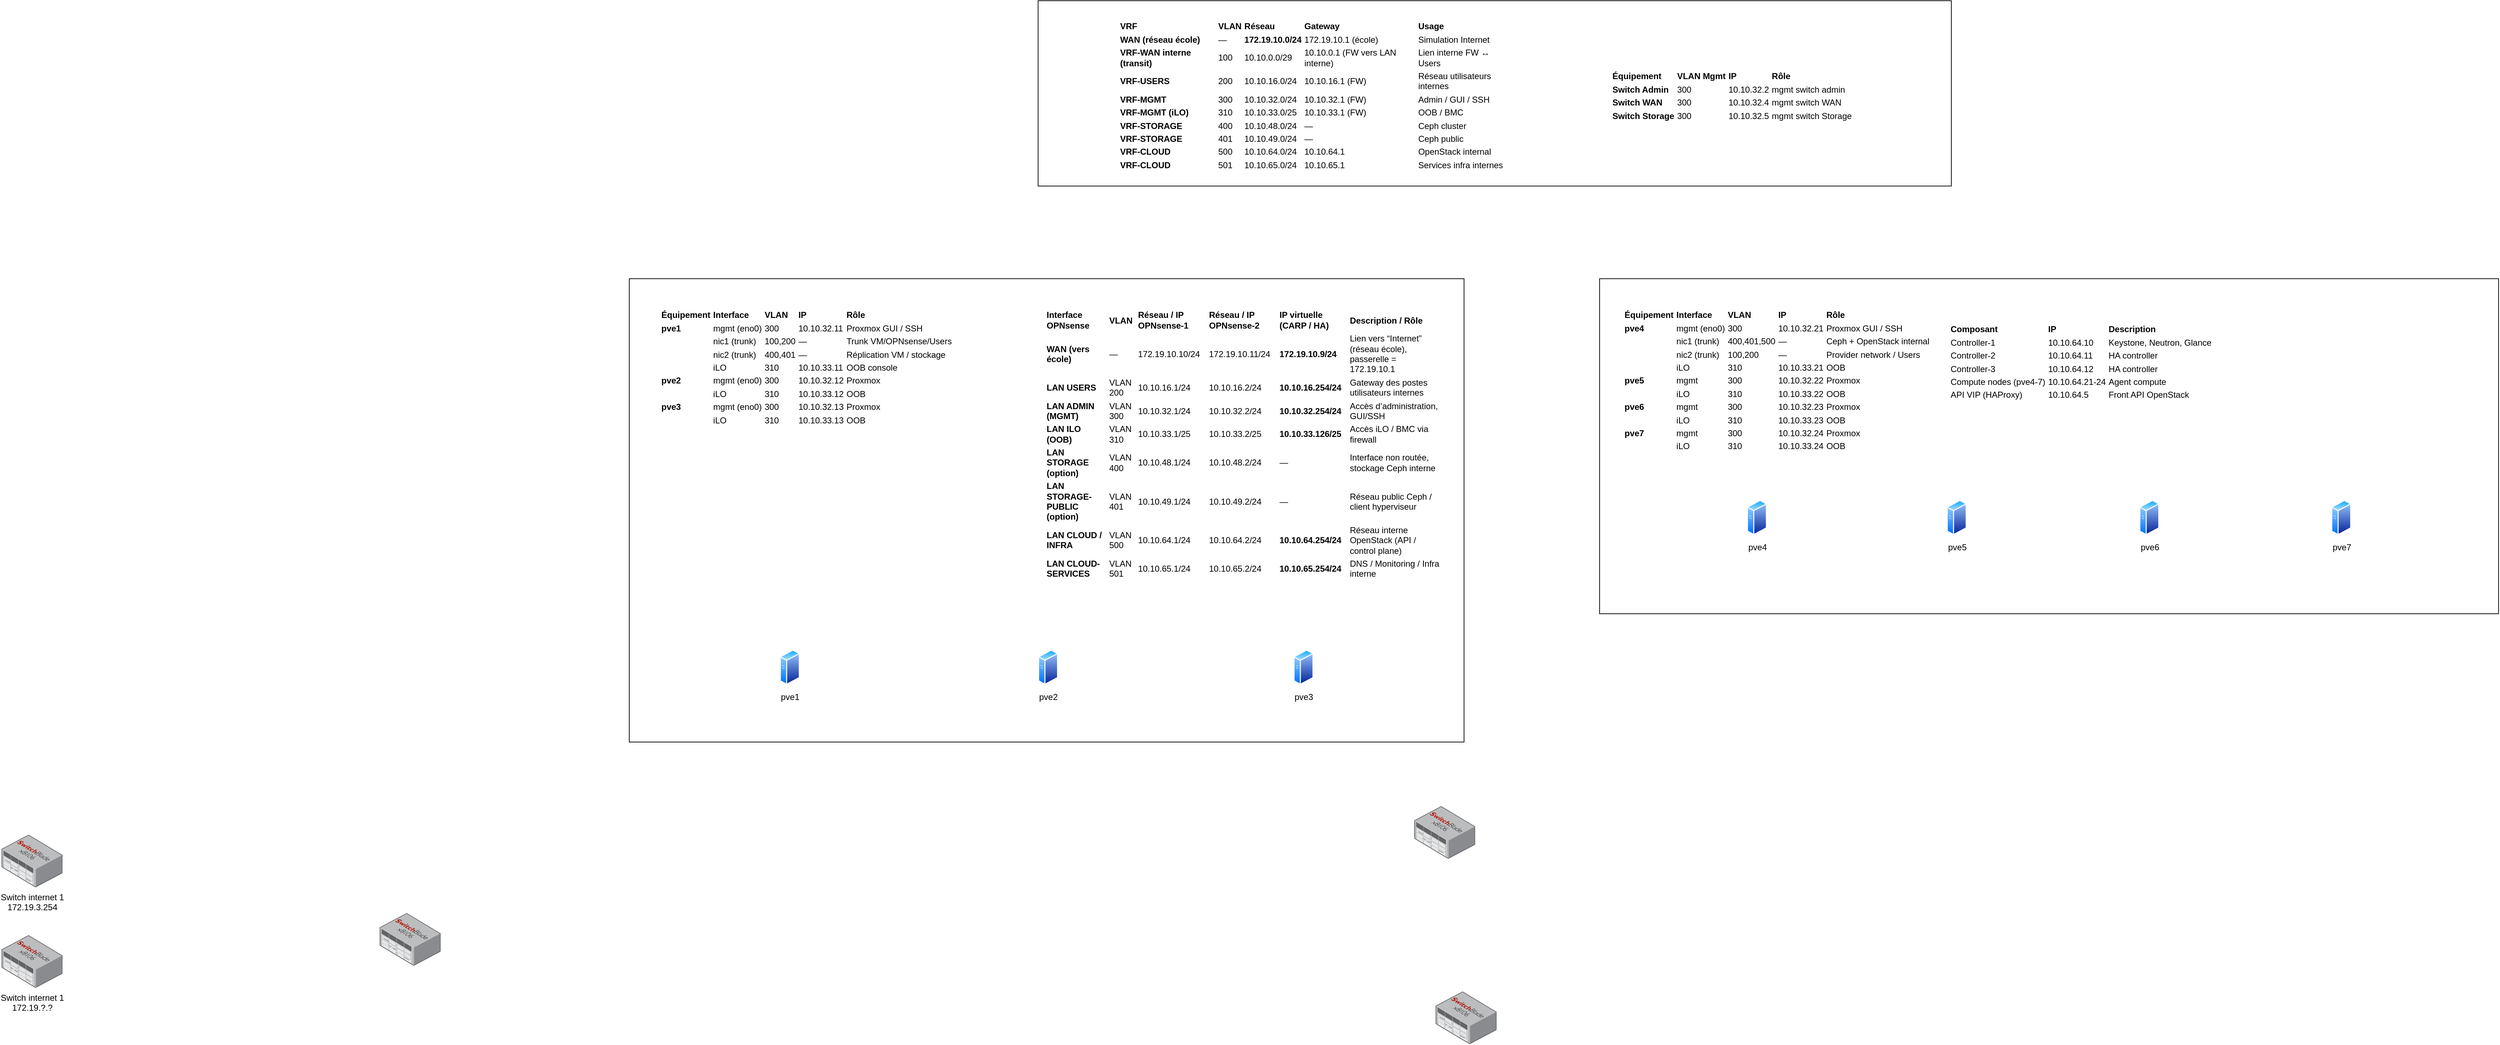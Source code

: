 <mxfile version="28.2.8">
  <diagram name="Page-1" id="qw3HEzxv-JdLIg8q5i_I">
    <mxGraphModel dx="3804" dy="2772" grid="1" gridSize="10" guides="1" tooltips="1" connect="1" arrows="1" fold="1" page="1" pageScale="1" pageWidth="827" pageHeight="1169" math="0" shadow="0">
      <root>
        <mxCell id="0" />
        <mxCell id="1" parent="0" />
        <mxCell id="X6GxW74mEFsJ6_o9GuTO-40" value="" style="rounded=0;whiteSpace=wrap;html=1;" vertex="1" parent="1">
          <mxGeometry x="1183" y="-620" width="1280" height="260" as="geometry" />
        </mxCell>
        <mxCell id="X6GxW74mEFsJ6_o9GuTO-2" value="" style="rounded=0;whiteSpace=wrap;html=1;" vertex="1" parent="1">
          <mxGeometry x="610" y="-230" width="1170" height="650" as="geometry" />
        </mxCell>
        <mxCell id="gda7CDKdBggoays2mfxM-1" value="pve1" style="image;aspect=fixed;perimeter=ellipsePerimeter;html=1;align=center;shadow=0;dashed=0;spacingTop=3;image=img/lib/active_directory/generic_server.svg;" parent="1" vertex="1">
          <mxGeometry x="821" y="290" width="28.0" height="50" as="geometry" />
        </mxCell>
        <mxCell id="gda7CDKdBggoays2mfxM-2" value="pve2" style="image;aspect=fixed;perimeter=ellipsePerimeter;html=1;align=center;shadow=0;dashed=0;spacingTop=3;image=img/lib/active_directory/generic_server.svg;" parent="1" vertex="1">
          <mxGeometry x="1183" y="290" width="28.0" height="50" as="geometry" />
        </mxCell>
        <mxCell id="gda7CDKdBggoays2mfxM-3" value="pve3" style="image;aspect=fixed;perimeter=ellipsePerimeter;html=1;align=center;shadow=0;dashed=0;spacingTop=3;image=img/lib/active_directory/generic_server.svg;" parent="1" vertex="1">
          <mxGeometry x="1541" y="290" width="28.0" height="50" as="geometry" />
        </mxCell>
        <mxCell id="X6GxW74mEFsJ6_o9GuTO-24" value="&lt;br&gt;&lt;table&gt;&lt;thead&gt;&lt;tr&gt;&lt;th&gt;Équipement&lt;/th&gt;&lt;th&gt;Interface&lt;/th&gt;&lt;th&gt;VLAN&lt;/th&gt;&lt;th&gt;IP&lt;/th&gt;&lt;th&gt;Rôle&lt;/th&gt;&lt;/tr&gt;&lt;/thead&gt;&lt;tbody&gt;&lt;tr&gt;&lt;td&gt;&lt;strong&gt;pve1&lt;/strong&gt;&lt;/td&gt;&lt;td&gt;mgmt (eno0)&lt;/td&gt;&lt;td&gt;300&lt;/td&gt;&lt;td&gt;10.10.32.11&lt;/td&gt;&lt;td&gt;Proxmox GUI / SSH&lt;/td&gt;&lt;/tr&gt;&lt;tr&gt;&lt;td&gt;&lt;/td&gt;&lt;td&gt;nic1 (trunk)&lt;/td&gt;&lt;td&gt;100,200&lt;/td&gt;&lt;td&gt;—&lt;/td&gt;&lt;td&gt;Trunk VM/OPNsense/Users&lt;/td&gt;&lt;/tr&gt;&lt;tr&gt;&lt;td&gt;&lt;/td&gt;&lt;td&gt;nic2 (trunk)&lt;/td&gt;&lt;td&gt;400,401&lt;/td&gt;&lt;td&gt;—&lt;/td&gt;&lt;td&gt;Réplication VM / stockage&lt;/td&gt;&lt;/tr&gt;&lt;tr&gt;&lt;td&gt;&lt;/td&gt;&lt;td&gt;iLO&lt;/td&gt;&lt;td&gt;310&lt;/td&gt;&lt;td&gt;10.10.33.11&lt;/td&gt;&lt;td&gt;OOB console&lt;/td&gt;&lt;/tr&gt;&lt;tr&gt;&lt;td&gt;&lt;strong&gt;pve2&lt;/strong&gt;&lt;/td&gt;&lt;td&gt;mgmt (eno0)&lt;/td&gt;&lt;td&gt;300&lt;/td&gt;&lt;td&gt;10.10.32.12&lt;/td&gt;&lt;td&gt;Proxmox&lt;/td&gt;&lt;/tr&gt;&lt;tr&gt;&lt;td&gt;&lt;/td&gt;&lt;td&gt;iLO&lt;/td&gt;&lt;td&gt;310&lt;/td&gt;&lt;td&gt;10.10.33.12&lt;/td&gt;&lt;td&gt;OOB&lt;/td&gt;&lt;/tr&gt;&lt;tr&gt;&lt;td&gt;&lt;strong&gt;pve3&lt;/strong&gt;&lt;/td&gt;&lt;td&gt;mgmt (eno0)&lt;/td&gt;&lt;td&gt;300&lt;/td&gt;&lt;td&gt;10.10.32.13&lt;/td&gt;&lt;td&gt;Proxmox&lt;/td&gt;&lt;/tr&gt;&lt;tr&gt;&lt;td&gt;&lt;/td&gt;&lt;td&gt;iLO&lt;/td&gt;&lt;td&gt;310&lt;/td&gt;&lt;td&gt;10.10.33.13&lt;/td&gt;&lt;td&gt;OOB&amp;nbsp; &amp;nbsp;&amp;nbsp;&lt;br&gt;&lt;/td&gt;&lt;/tr&gt;&lt;/tbody&gt;&lt;/table&gt;" style="text;whiteSpace=wrap;html=1;" vertex="1" parent="1">
          <mxGeometry x="650" y="-210" width="430" height="190" as="geometry" />
        </mxCell>
        <mxCell id="X6GxW74mEFsJ6_o9GuTO-26" value="" style="rounded=0;whiteSpace=wrap;html=1;" vertex="1" parent="1">
          <mxGeometry x="1970" y="-230" width="1260" height="470" as="geometry" />
        </mxCell>
        <mxCell id="X6GxW74mEFsJ6_o9GuTO-27" value="pve4" style="image;aspect=fixed;perimeter=ellipsePerimeter;html=1;align=center;shadow=0;dashed=0;spacingTop=3;image=img/lib/active_directory/generic_server.svg;" vertex="1" parent="1">
          <mxGeometry x="2176.5" y="80" width="28.0" height="50" as="geometry" />
        </mxCell>
        <mxCell id="X6GxW74mEFsJ6_o9GuTO-28" value="pve5" style="image;aspect=fixed;perimeter=ellipsePerimeter;html=1;align=center;shadow=0;dashed=0;spacingTop=3;image=img/lib/active_directory/generic_server.svg;" vertex="1" parent="1">
          <mxGeometry x="2456.5" y="80" width="28.0" height="50" as="geometry" />
        </mxCell>
        <mxCell id="X6GxW74mEFsJ6_o9GuTO-29" value="pve6" style="image;aspect=fixed;perimeter=ellipsePerimeter;html=1;align=center;shadow=0;dashed=0;spacingTop=3;image=img/lib/active_directory/generic_server.svg;" vertex="1" parent="1">
          <mxGeometry x="2726.5" y="80" width="28.0" height="50" as="geometry" />
        </mxCell>
        <mxCell id="X6GxW74mEFsJ6_o9GuTO-34" value="pve7" style="image;aspect=fixed;perimeter=ellipsePerimeter;html=1;align=center;shadow=0;dashed=0;spacingTop=3;image=img/lib/active_directory/generic_server.svg;" vertex="1" parent="1">
          <mxGeometry x="2995.5" y="80" width="28.0" height="50" as="geometry" />
        </mxCell>
        <mxCell id="X6GxW74mEFsJ6_o9GuTO-37" value="&lt;br&gt;&lt;table&gt;&lt;thead&gt;&lt;tr&gt;&lt;th&gt;Équipement&lt;/th&gt;&lt;th&gt;Interface&lt;/th&gt;&lt;th&gt;VLAN&lt;/th&gt;&lt;th&gt;IP&lt;/th&gt;&lt;th&gt;Rôle&lt;/th&gt;&lt;/tr&gt;&lt;/thead&gt;&lt;tbody&gt;&lt;tr&gt;&lt;td&gt;&lt;strong&gt;pve4&lt;/strong&gt;&lt;/td&gt;&lt;td&gt;mgmt (eno0)&lt;/td&gt;&lt;td&gt;300&lt;/td&gt;&lt;td&gt;10.10.32.21&lt;/td&gt;&lt;td&gt;Proxmox GUI / SSH&lt;/td&gt;&lt;/tr&gt;&lt;tr&gt;&lt;td&gt;&lt;/td&gt;&lt;td&gt;nic1 (trunk)&lt;/td&gt;&lt;td&gt;400,401,500&lt;/td&gt;&lt;td&gt;—&lt;/td&gt;&lt;td&gt;Ceph + OpenStack internal&lt;/td&gt;&lt;/tr&gt;&lt;tr&gt;&lt;td&gt;&lt;/td&gt;&lt;td&gt;nic2 (trunk)&lt;/td&gt;&lt;td&gt;100,200&lt;/td&gt;&lt;td&gt;—&lt;/td&gt;&lt;td&gt;Provider network / Users&lt;/td&gt;&lt;/tr&gt;&lt;tr&gt;&lt;td&gt;&lt;/td&gt;&lt;td&gt;iLO&lt;/td&gt;&lt;td&gt;310&lt;/td&gt;&lt;td&gt;10.10.33.21&lt;/td&gt;&lt;td&gt;OOB&lt;/td&gt;&lt;/tr&gt;&lt;tr&gt;&lt;td&gt;&lt;strong&gt;pve5&lt;/strong&gt;&lt;/td&gt;&lt;td&gt;mgmt&lt;/td&gt;&lt;td&gt;300&lt;/td&gt;&lt;td&gt;10.10.32.22&lt;/td&gt;&lt;td&gt;Proxmox&lt;/td&gt;&lt;/tr&gt;&lt;tr&gt;&lt;td&gt;&lt;/td&gt;&lt;td&gt;iLO&lt;/td&gt;&lt;td&gt;310&lt;/td&gt;&lt;td&gt;10.10.33.22&lt;/td&gt;&lt;td&gt;OOB&lt;/td&gt;&lt;/tr&gt;&lt;tr&gt;&lt;td&gt;&lt;strong&gt;pve6&lt;/strong&gt;&lt;/td&gt;&lt;td&gt;mgmt&lt;/td&gt;&lt;td&gt;300&lt;/td&gt;&lt;td&gt;10.10.32.23&lt;/td&gt;&lt;td&gt;Proxmox&lt;/td&gt;&lt;/tr&gt;&lt;tr&gt;&lt;td&gt;&lt;/td&gt;&lt;td&gt;iLO&lt;/td&gt;&lt;td&gt;310&lt;/td&gt;&lt;td&gt;10.10.33.23&lt;/td&gt;&lt;td&gt;OOB&lt;/td&gt;&lt;/tr&gt;&lt;tr&gt;&lt;td&gt;&lt;strong&gt;pve7&lt;/strong&gt;&lt;/td&gt;&lt;td&gt;mgmt&lt;/td&gt;&lt;td&gt;300&lt;/td&gt;&lt;td&gt;10.10.32.24&lt;/td&gt;&lt;td&gt;Proxmox&lt;/td&gt;&lt;/tr&gt;&lt;tr&gt;&lt;td&gt;&lt;/td&gt;&lt;td&gt;iLO&lt;/td&gt;&lt;td&gt;310&lt;/td&gt;&lt;td&gt;10.10.33.24&lt;/td&gt;&lt;td&gt;OOB&lt;/td&gt;&lt;/tr&gt;&lt;/tbody&gt;&lt;/table&gt;" style="text;whiteSpace=wrap;html=1;" vertex="1" parent="1">
          <mxGeometry x="2000" y="-210" width="450" height="230" as="geometry" />
        </mxCell>
        <mxCell id="X6GxW74mEFsJ6_o9GuTO-38" value="&lt;br&gt;&lt;table&gt;&lt;thead&gt;&lt;tr&gt;&lt;th&gt;Composant&lt;/th&gt;&lt;th&gt;IP&lt;/th&gt;&lt;th&gt;Description&lt;/th&gt;&lt;/tr&gt;&lt;/thead&gt;&lt;tbody&gt;&lt;tr&gt;&lt;td&gt;Controller-1&lt;/td&gt;&lt;td&gt;10.10.64.10&lt;/td&gt;&lt;td&gt;Keystone, Neutron, Glance&lt;/td&gt;&lt;/tr&gt;&lt;tr&gt;&lt;td&gt;Controller-2&lt;/td&gt;&lt;td&gt;10.10.64.11&lt;/td&gt;&lt;td&gt;HA controller&lt;/td&gt;&lt;/tr&gt;&lt;tr&gt;&lt;td&gt;Controller-3&lt;/td&gt;&lt;td&gt;10.10.64.12&lt;/td&gt;&lt;td&gt;HA controller&lt;/td&gt;&lt;/tr&gt;&lt;tr&gt;&lt;td&gt;Compute nodes (pve4-7)&lt;/td&gt;&lt;td&gt;10.10.64.21-24&lt;/td&gt;&lt;td&gt;Agent compute&lt;/td&gt;&lt;/tr&gt;&lt;tr&gt;&lt;td&gt;API VIP (HAProxy)&lt;/td&gt;&lt;td&gt;10.10.64.5&lt;/td&gt;&lt;td&gt;Front API OpenStack&lt;/td&gt;&lt;/tr&gt;&lt;/tbody&gt;&lt;/table&gt;" style="text;whiteSpace=wrap;html=1;" vertex="1" parent="1">
          <mxGeometry x="2456.5" y="-190" width="390" height="140" as="geometry" />
        </mxCell>
        <mxCell id="X6GxW74mEFsJ6_o9GuTO-41" value="&lt;br&gt;&lt;table&gt;&lt;thead&gt;&lt;tr&gt;&lt;th&gt;Équipement&lt;/th&gt;&lt;th&gt;VLAN Mgmt&lt;/th&gt;&lt;th&gt;IP&lt;/th&gt;&lt;th&gt;Rôle&lt;/th&gt;&lt;/tr&gt;&lt;/thead&gt;&lt;tbody&gt;&lt;tr&gt;&lt;td&gt;&lt;strong&gt;Switch Admin&lt;/strong&gt;&lt;/td&gt;&lt;td&gt;300&lt;/td&gt;&lt;td&gt;10.10.32.2&lt;/td&gt;&lt;td&gt;mgmt switch admin&lt;/td&gt;&lt;/tr&gt;&lt;tr&gt;&lt;td&gt;&lt;strong&gt;Switch WAN&lt;/strong&gt;&lt;/td&gt;&lt;td&gt;300&lt;/td&gt;&lt;td&gt;10.10.32.4&lt;/td&gt;&lt;td&gt;mgmt switch WAN&lt;/td&gt;&lt;/tr&gt;&lt;tr&gt;&lt;td&gt;&lt;strong&gt;Switch Storage&lt;/strong&gt;&lt;/td&gt;&lt;td&gt;300&lt;/td&gt;&lt;td&gt;10.10.32.5&lt;/td&gt;&lt;td&gt;mgmt switch Storage&lt;/td&gt;&lt;/tr&gt;&lt;/tbody&gt;&lt;/table&gt;" style="text;whiteSpace=wrap;html=1;" vertex="1" parent="1">
          <mxGeometry x="1983" y="-545" width="370" height="110" as="geometry" />
        </mxCell>
        <mxCell id="X6GxW74mEFsJ6_o9GuTO-42" value="" style="image;points=[];aspect=fixed;html=1;align=center;shadow=0;dashed=0;image=img/lib/allied_telesis/switch/Modular_Switch_SBx8106.svg;" vertex="1" parent="1">
          <mxGeometry x="1740" y="770" width="85.8" height="73.8" as="geometry" />
        </mxCell>
        <mxCell id="X6GxW74mEFsJ6_o9GuTO-43" value="" style="image;points=[];aspect=fixed;html=1;align=center;shadow=0;dashed=0;image=img/lib/allied_telesis/switch/Modular_Switch_SBx8106.svg;" vertex="1" parent="1">
          <mxGeometry x="260" y="660" width="85.8" height="73.8" as="geometry" />
        </mxCell>
        <mxCell id="X6GxW74mEFsJ6_o9GuTO-44" value="" style="image;points=[];aspect=fixed;html=1;align=center;shadow=0;dashed=0;image=img/lib/allied_telesis/switch/Modular_Switch_SBx8106.svg;" vertex="1" parent="1">
          <mxGeometry x="1710" y="510" width="85.8" height="73.8" as="geometry" />
        </mxCell>
        <mxCell id="X6GxW74mEFsJ6_o9GuTO-46" value="Switch internet 1&lt;br&gt;172.19.3.254" style="image;points=[];aspect=fixed;html=1;align=center;shadow=0;dashed=0;image=img/lib/allied_telesis/switch/Modular_Switch_SBx8106.svg;" vertex="1" parent="1">
          <mxGeometry x="-270" y="550" width="85.8" height="73.8" as="geometry" />
        </mxCell>
        <mxCell id="X6GxW74mEFsJ6_o9GuTO-48" value="&lt;br&gt;&lt;table&gt;&lt;thead&gt;&lt;tr&gt;&lt;th&gt;VRF&lt;/th&gt;&lt;th&gt;VLAN&lt;/th&gt;&lt;th&gt;Réseau&lt;/th&gt;&lt;th&gt;Gateway&lt;/th&gt;&lt;th&gt;Usage&lt;/th&gt;&lt;/tr&gt;&lt;/thead&gt;&lt;tbody&gt;&lt;tr&gt;&lt;td&gt;&lt;strong&gt;WAN (réseau école)&lt;/strong&gt;&lt;/td&gt;&lt;td&gt;—&lt;/td&gt;&lt;td&gt;&lt;strong&gt;172.19.10.0/24&lt;/strong&gt;&lt;/td&gt;&lt;td&gt;172.19.10.1 (école)&lt;/td&gt;&lt;td&gt;Simulation Internet&lt;/td&gt;&lt;/tr&gt;&lt;tr&gt;&lt;td&gt;&lt;strong&gt;VRF-WAN interne (transit)&lt;/strong&gt;&lt;/td&gt;&lt;td&gt;100&lt;/td&gt;&lt;td&gt;10.10.0.0/29&lt;/td&gt;&lt;td&gt;10.10.0.1 (FW vers LAN interne)&lt;/td&gt;&lt;td&gt;Lien interne FW ↔ Users&lt;/td&gt;&lt;/tr&gt;&lt;tr&gt;&lt;td&gt;&lt;strong&gt;VRF-USERS&lt;/strong&gt;&lt;/td&gt;&lt;td&gt;200&lt;/td&gt;&lt;td&gt;10.10.16.0/24&lt;/td&gt;&lt;td&gt;10.10.16.1 (FW)&lt;/td&gt;&lt;td&gt;Réseau utilisateurs internes&lt;/td&gt;&lt;/tr&gt;&lt;tr&gt;&lt;td&gt;&lt;strong&gt;VRF-MGMT&lt;/strong&gt;&lt;/td&gt;&lt;td&gt;300&lt;/td&gt;&lt;td&gt;10.10.32.0/24&lt;/td&gt;&lt;td&gt;10.10.32.1 (FW)&lt;/td&gt;&lt;td&gt;Admin / GUI / SSH&lt;/td&gt;&lt;/tr&gt;&lt;tr&gt;&lt;td&gt;&lt;strong&gt;VRF-MGMT (iLO)&lt;/strong&gt;&lt;/td&gt;&lt;td&gt;310&lt;/td&gt;&lt;td&gt;10.10.33.0/25&lt;/td&gt;&lt;td&gt;10.10.33.1 (FW)&lt;/td&gt;&lt;td&gt;OOB / BMC&lt;/td&gt;&lt;/tr&gt;&lt;tr&gt;&lt;td&gt;&lt;strong&gt;VRF-STORAGE&lt;/strong&gt;&lt;/td&gt;&lt;td&gt;400&lt;/td&gt;&lt;td&gt;10.10.48.0/24&lt;/td&gt;&lt;td&gt;—&lt;/td&gt;&lt;td&gt;Ceph cluster&lt;/td&gt;&lt;/tr&gt;&lt;tr&gt;&lt;td&gt;&lt;strong&gt;VRF-STORAGE&lt;/strong&gt;&lt;/td&gt;&lt;td&gt;401&lt;/td&gt;&lt;td&gt;10.10.49.0/24&lt;/td&gt;&lt;td&gt;—&lt;/td&gt;&lt;td&gt;Ceph public&lt;/td&gt;&lt;/tr&gt;&lt;tr&gt;&lt;td&gt;&lt;strong&gt;VRF-CLOUD&lt;/strong&gt;&lt;/td&gt;&lt;td&gt;500&lt;/td&gt;&lt;td&gt;10.10.64.0/24&lt;/td&gt;&lt;td&gt;10.10.64.1&lt;/td&gt;&lt;td&gt;OpenStack internal&lt;/td&gt;&lt;/tr&gt;&lt;tr&gt;&lt;td&gt;&lt;strong&gt;VRF-CLOUD&lt;/strong&gt;&lt;/td&gt;&lt;td&gt;501&lt;/td&gt;&lt;td&gt;10.10.65.0/24&lt;/td&gt;&lt;td&gt;10.10.65.1&lt;/td&gt;&lt;td&gt;Services infra internes&lt;/td&gt;&lt;/tr&gt;&lt;/tbody&gt;&lt;/table&gt;" style="text;whiteSpace=wrap;html=1;" vertex="1" parent="1">
          <mxGeometry x="1293" y="-615" width="560" height="250" as="geometry" />
        </mxCell>
        <mxCell id="X6GxW74mEFsJ6_o9GuTO-50" value="&lt;br&gt;&lt;table&gt;&lt;thead&gt;&lt;tr&gt;&lt;th&gt;&lt;strong&gt;Interface OPNsense&lt;/strong&gt;&lt;/th&gt;&lt;th&gt;&lt;strong&gt;VLAN&lt;/strong&gt;&lt;/th&gt;&lt;th&gt;&lt;strong&gt;Réseau / IP OPNsense-1&lt;/strong&gt;&lt;/th&gt;&lt;th&gt;&lt;strong&gt;Réseau / IP OPNsense-2&lt;/strong&gt;&lt;/th&gt;&lt;th&gt;&lt;strong&gt;IP virtuelle (CARP / HA)&lt;/strong&gt;&lt;/th&gt;&lt;th&gt;&lt;strong&gt;Description / Rôle&lt;/strong&gt;&lt;/th&gt;&lt;/tr&gt;&lt;/thead&gt;&lt;tbody&gt;&lt;tr&gt;&lt;td&gt;&lt;strong&gt;WAN (vers école)&lt;/strong&gt;&lt;/td&gt;&lt;td&gt;—&lt;/td&gt;&lt;td&gt;172.19.10.10/24&lt;/td&gt;&lt;td&gt;172.19.10.11/24&lt;/td&gt;&lt;td&gt;&lt;strong&gt;172.19.10.9/24&lt;/strong&gt;&lt;/td&gt;&lt;td&gt;Lien vers “Internet” (réseau école), passerelle = 172.19.10.1&lt;/td&gt;&lt;/tr&gt;&lt;tr&gt;&lt;td&gt;&lt;strong&gt;LAN USERS&lt;/strong&gt;&lt;/td&gt;&lt;td&gt;VLAN 200&lt;/td&gt;&lt;td&gt;10.10.16.1/24&lt;/td&gt;&lt;td&gt;10.10.16.2/24&lt;/td&gt;&lt;td&gt;&lt;strong&gt;10.10.16.254/24&lt;/strong&gt;&lt;/td&gt;&lt;td&gt;Gateway des postes utilisateurs internes&lt;/td&gt;&lt;/tr&gt;&lt;tr&gt;&lt;td&gt;&lt;strong&gt;LAN ADMIN (MGMT)&lt;/strong&gt;&lt;/td&gt;&lt;td&gt;VLAN 300&lt;/td&gt;&lt;td&gt;10.10.32.1/24&lt;/td&gt;&lt;td&gt;10.10.32.2/24&lt;/td&gt;&lt;td&gt;&lt;strong&gt;10.10.32.254/24&lt;/strong&gt;&lt;/td&gt;&lt;td&gt;Accès d’administration, GUI/SSH&lt;/td&gt;&lt;/tr&gt;&lt;tr&gt;&lt;td&gt;&lt;strong&gt;LAN ILO (OOB)&lt;/strong&gt;&lt;/td&gt;&lt;td&gt;VLAN 310&lt;/td&gt;&lt;td&gt;10.10.33.1/25&lt;/td&gt;&lt;td&gt;10.10.33.2/25&lt;/td&gt;&lt;td&gt;&lt;strong&gt;10.10.33.126/25&lt;/strong&gt;&lt;/td&gt;&lt;td&gt;Accès iLO / BMC via firewall&lt;/td&gt;&lt;/tr&gt;&lt;tr&gt;&lt;td&gt;&lt;strong&gt;LAN STORAGE (option)&lt;/strong&gt;&lt;/td&gt;&lt;td&gt;VLAN 400&lt;/td&gt;&lt;td&gt;10.10.48.1/24&lt;/td&gt;&lt;td&gt;10.10.48.2/24&lt;/td&gt;&lt;td&gt;—&lt;/td&gt;&lt;td&gt;Interface non routée, stockage Ceph interne&lt;/td&gt;&lt;/tr&gt;&lt;tr&gt;&lt;td&gt;&lt;strong&gt;LAN STORAGE-PUBLIC (option)&lt;/strong&gt;&lt;/td&gt;&lt;td&gt;VLAN 401&lt;/td&gt;&lt;td&gt;10.10.49.1/24&lt;/td&gt;&lt;td&gt;10.10.49.2/24&lt;/td&gt;&lt;td&gt;—&lt;/td&gt;&lt;td&gt;Réseau public Ceph / client hyperviseur&lt;/td&gt;&lt;/tr&gt;&lt;tr&gt;&lt;td&gt;&lt;strong&gt;LAN CLOUD / INFRA&lt;/strong&gt;&lt;/td&gt;&lt;td&gt;VLAN 500&lt;/td&gt;&lt;td&gt;10.10.64.1/24&lt;/td&gt;&lt;td&gt;10.10.64.2/24&lt;/td&gt;&lt;td&gt;&lt;strong&gt;10.10.64.254/24&lt;/strong&gt;&lt;/td&gt;&lt;td&gt;Réseau interne OpenStack (API / control plane)&lt;/td&gt;&lt;/tr&gt;&lt;tr&gt;&lt;td&gt;&lt;strong&gt;LAN CLOUD-SERVICES&lt;/strong&gt;&lt;/td&gt;&lt;td&gt;VLAN 501&lt;/td&gt;&lt;td&gt;10.10.65.1/24&lt;/td&gt;&lt;td&gt;10.10.65.2/24&lt;/td&gt;&lt;td&gt;&lt;strong&gt;10.10.65.254/24&lt;/strong&gt;&lt;/td&gt;&lt;td&gt;DNS / Monitoring / Infra interne&lt;/td&gt;&lt;/tr&gt;&lt;/tbody&gt;&lt;/table&gt;" style="text;whiteSpace=wrap;html=1;" vertex="1" parent="1">
          <mxGeometry x="1190" y="-210" width="560" height="400" as="geometry" />
        </mxCell>
        <mxCell id="X6GxW74mEFsJ6_o9GuTO-52" value="Switch internet 1&lt;br&gt;172.19.?.?" style="image;points=[];aspect=fixed;html=1;align=center;shadow=0;dashed=0;image=img/lib/allied_telesis/switch/Modular_Switch_SBx8106.svg;" vertex="1" parent="1">
          <mxGeometry x="-270" y="691" width="85.8" height="73.8" as="geometry" />
        </mxCell>
      </root>
    </mxGraphModel>
  </diagram>
</mxfile>
